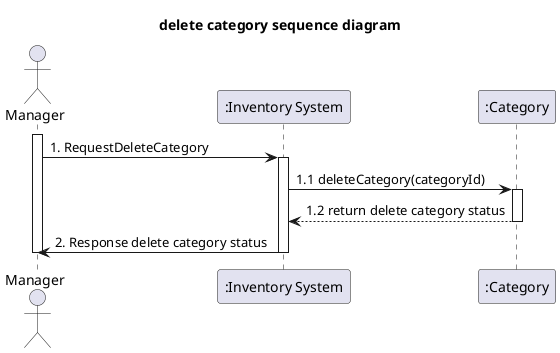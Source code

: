 @startuml
'example
title delete category sequence diagram

actor Manager as actorManager
participant ":Inventory System" as InventorySystem
participant ":Category" as classCategory

activate actorManager

actorManager -> InventorySystem: 1. RequestDeleteCategory
activate InventorySystem

InventorySystem -> classCategory: 1.1 deleteCategory(categoryId)
activate classCategory

classCategory --> InventorySystem: 1.2 return delete category status
deactivate classCategory

InventorySystem -> actorManager: 2. Response delete category status
deactivate InventorySystem

deactivate actorManager

@enduml